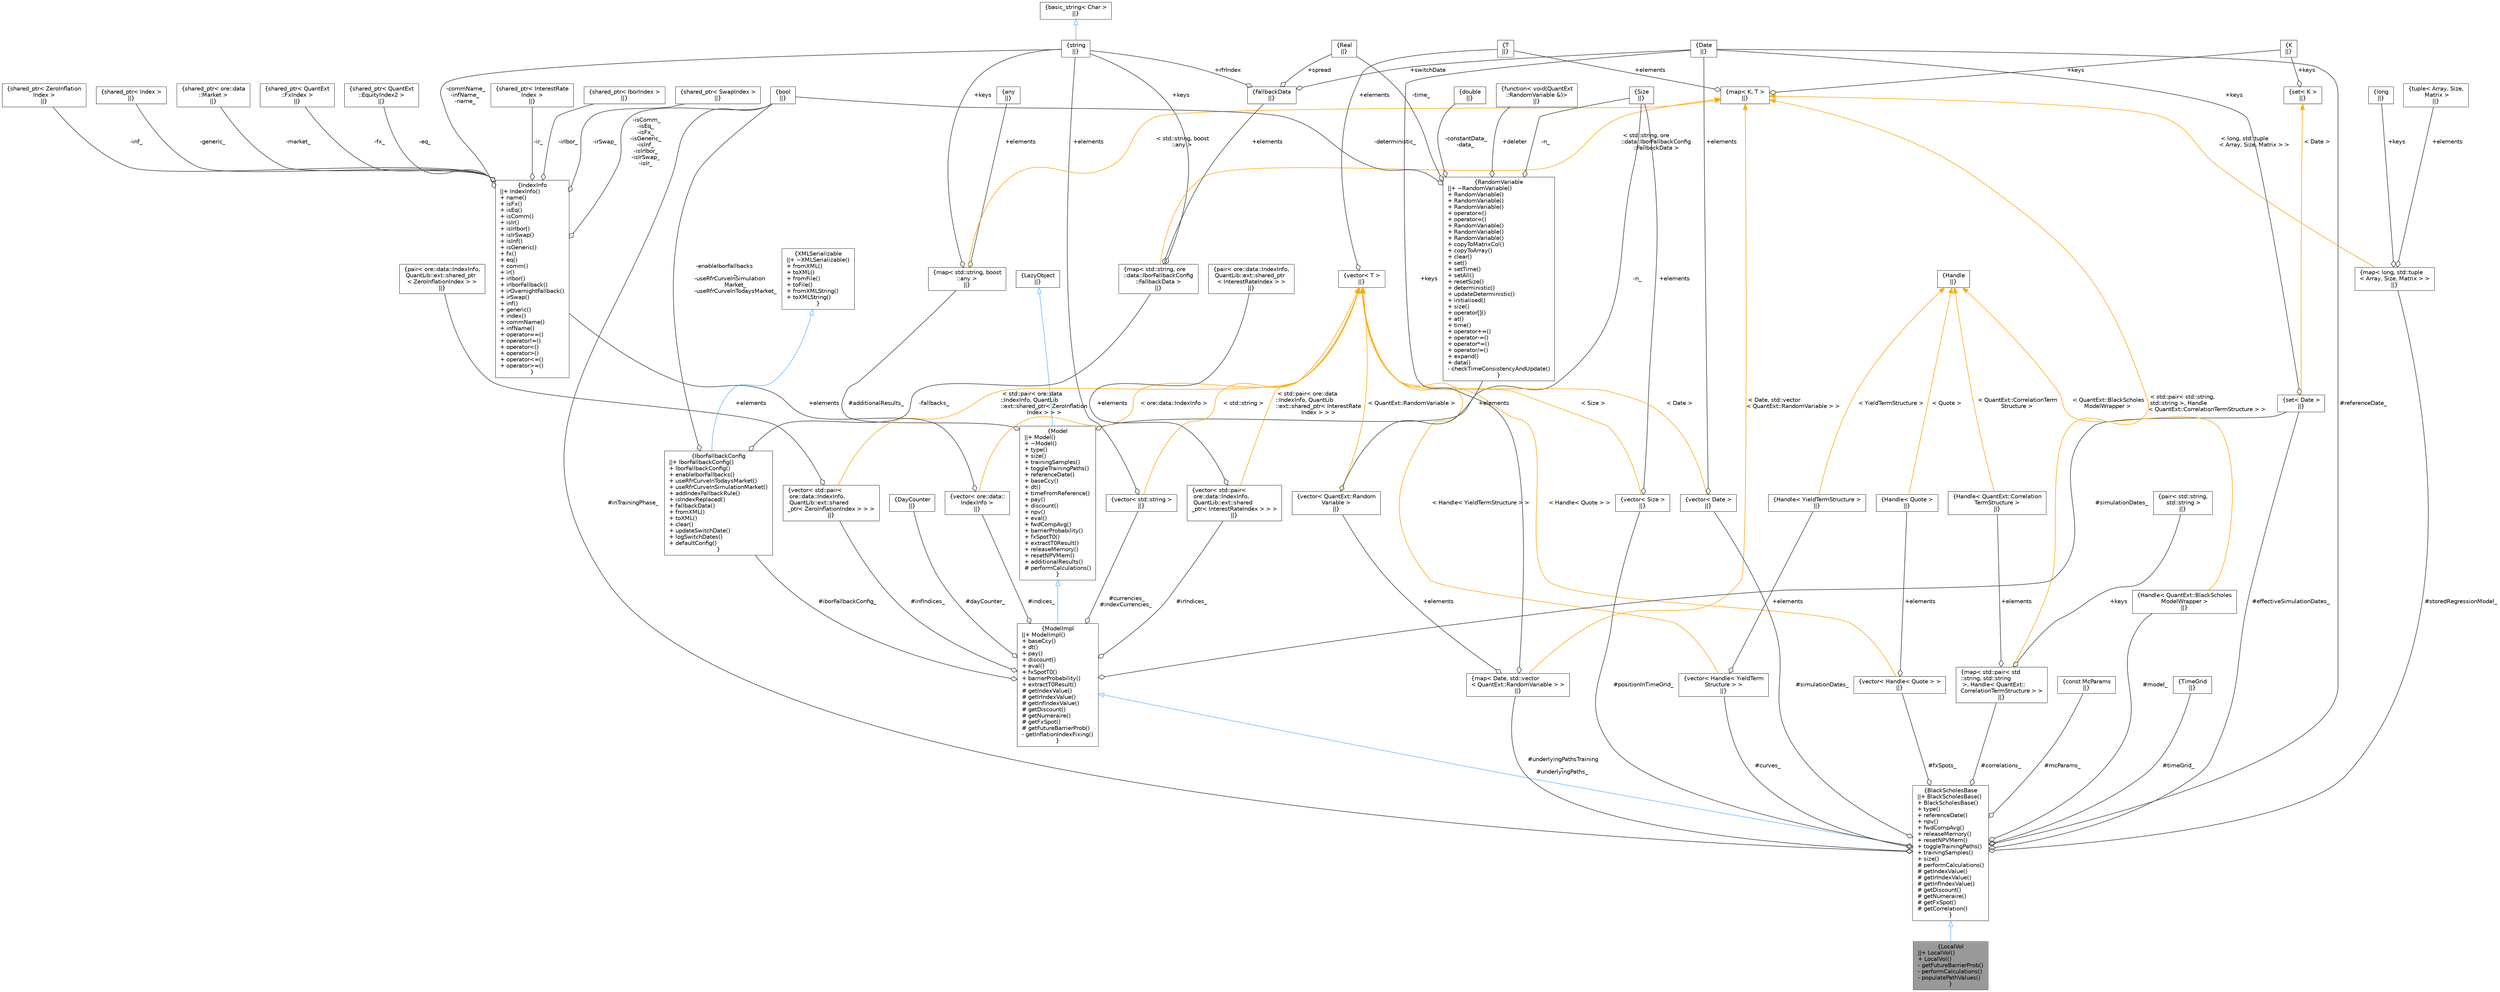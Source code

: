 digraph "LocalVol"
{
 // INTERACTIVE_SVG=YES
 // LATEX_PDF_SIZE
  bgcolor="transparent";
  edge [fontname=Helvetica,fontsize=10,labelfontname=Helvetica,labelfontsize=10];
  node [fontname=Helvetica,fontsize=10,shape=box,height=0.2,width=0.4];
  Node1 [label="{LocalVol\n||+ LocalVol()\l+ LocalVol()\l- getFutureBarrierProb()\l- performCalculations()\l- populatePathValues()\l}",height=0.2,width=0.4,color="gray40", fillcolor="grey60", style="filled", fontcolor="black",tooltip=" "];
  Node2 -> Node1 [dir="back",color="steelblue1",style="solid",arrowtail="onormal"];
  Node2 [label="{BlackScholesBase\n||+ BlackScholesBase()\l+ BlackScholesBase()\l+ type()\l+ referenceDate()\l+ npv()\l+ fwdCompAvg()\l+ releaseMemory()\l+ resetNPVMem()\l+ toggleTrainingPaths()\l+ trainingSamples()\l+ size()\l# performCalculations()\l# getIndexValue()\l# getIrIndexValue()\l# getInfIndexValue()\l# getDiscount()\l# getNumeraire()\l# getFxSpot()\l# getCorrelation()\l}",height=0.2,width=0.4,color="gray40", fillcolor="white", style="filled",URL="$classore_1_1data_1_1_black_scholes_base.html",tooltip=" "];
  Node3 -> Node2 [dir="back",color="steelblue1",style="solid",arrowtail="onormal"];
  Node3 [label="{ModelImpl\n||+ ModelImpl()\l+ baseCcy()\l+ dt()\l+ pay()\l+ discount()\l+ eval()\l+ fxSpotT0()\l+ barrierProbability()\l+ extractT0Result()\l# getIndexValue()\l# getIrIndexValue()\l# getInfIndexValue()\l# getDiscount()\l# getNumeraire()\l# getFxSpot()\l# getFutureBarrierProb()\l- getInflationIndexFixing()\l}",height=0.2,width=0.4,color="gray40", fillcolor="white", style="filled",URL="$classore_1_1data_1_1_model_impl.html",tooltip=" "];
  Node4 -> Node3 [dir="back",color="steelblue1",style="solid",arrowtail="onormal"];
  Node4 [label="{Model\n||+ Model()\l+ ~Model()\l+ type()\l+ size()\l+ trainingSamples()\l+ toggleTrainingPaths()\l+ referenceDate()\l+ baseCcy()\l+ dt()\l+ timeFromReference()\l+ pay()\l+ discount()\l+ npv()\l+ eval()\l+ fwdCompAvg()\l+ barrierProbability()\l+ fxSpotT0()\l+ extractT0Result()\l+ releaseMemory()\l+ resetNPVMem()\l+ additionalResults()\l# performCalculations()\l}",height=0.2,width=0.4,color="gray40", fillcolor="white", style="filled",URL="$classore_1_1data_1_1_model.html",tooltip=" "];
  Node5 -> Node4 [dir="back",color="steelblue1",style="solid",arrowtail="onormal"];
  Node5 [label="{LazyObject\n||}",height=0.2,width=0.4,color="gray40", fillcolor="white", style="filled",URL="$class_lazy_object.html",tooltip=" "];
  Node6 -> Node4 [color="grey25",style="solid",label=" #additionalResults_" ,arrowhead="odiamond"];
  Node6 [label="{map\< std::string, boost\l::any \>\n||}",height=0.2,width=0.4,color="gray40", fillcolor="white", style="filled",tooltip=" "];
  Node7 -> Node6 [color="grey25",style="solid",label=" +keys" ,arrowhead="odiamond"];
  Node7 [label="{string\n||}",height=0.2,width=0.4,color="gray40", fillcolor="white", style="filled",tooltip=" "];
  Node8 -> Node7 [dir="back",color="steelblue1",style="solid",arrowtail="onormal"];
  Node8 [label="{basic_string\< Char \>\n||}",height=0.2,width=0.4,color="gray40", fillcolor="white", style="filled",tooltip=" "];
  Node9 -> Node6 [color="grey25",style="solid",label=" +elements" ,arrowhead="odiamond"];
  Node9 [label="{any\n||}",height=0.2,width=0.4,color="gray40", fillcolor="white", style="filled",tooltip=" "];
  Node10 -> Node6 [dir="back",color="orange",style="solid",label=" \< std::string, boost\l::any \>" ];
  Node10 [label="{map\< K, T \>\n||}",height=0.2,width=0.4,color="gray40", fillcolor="white", style="filled",tooltip=" "];
  Node11 -> Node10 [color="grey25",style="solid",label=" +keys" ,arrowhead="odiamond"];
  Node11 [label="{K\n||}",height=0.2,width=0.4,color="gray40", fillcolor="white", style="filled",tooltip=" "];
  Node12 -> Node10 [color="grey25",style="solid",label=" +elements" ,arrowhead="odiamond"];
  Node12 [label="{T\n||}",height=0.2,width=0.4,color="gray40", fillcolor="white", style="filled",tooltip=" "];
  Node13 -> Node4 [color="grey25",style="solid",label=" -n_" ,arrowhead="odiamond"];
  Node13 [label="{Size\n||}",height=0.2,width=0.4,color="gray40", fillcolor="white", style="filled",tooltip=" "];
  Node14 -> Node3 [color="grey25",style="solid",label=" #dayCounter_" ,arrowhead="odiamond"];
  Node14 [label="{DayCounter\n||}",height=0.2,width=0.4,color="gray40", fillcolor="white", style="filled",tooltip=" "];
  Node15 -> Node3 [color="grey25",style="solid",label=" #currencies_\n#indexCurrencies_" ,arrowhead="odiamond"];
  Node15 [label="{vector\< std::string \>\n||}",height=0.2,width=0.4,color="gray40", fillcolor="white", style="filled",tooltip=" "];
  Node7 -> Node15 [color="grey25",style="solid",label=" +elements" ,arrowhead="odiamond"];
  Node16 -> Node15 [dir="back",color="orange",style="solid",label=" \< std::string \>" ];
  Node16 [label="{vector\< T \>\n||}",height=0.2,width=0.4,color="gray40", fillcolor="white", style="filled",tooltip=" "];
  Node12 -> Node16 [color="grey25",style="solid",label=" +elements" ,arrowhead="odiamond"];
  Node17 -> Node3 [color="grey25",style="solid",label=" #simulationDates_" ,arrowhead="odiamond"];
  Node17 [label="{set\< Date \>\n||}",height=0.2,width=0.4,color="gray40", fillcolor="white", style="filled",tooltip=" "];
  Node18 -> Node17 [color="grey25",style="solid",label=" +keys" ,arrowhead="odiamond"];
  Node18 [label="{Date\n||}",height=0.2,width=0.4,color="gray40", fillcolor="white", style="filled",tooltip=" "];
  Node19 -> Node17 [dir="back",color="orange",style="solid",label=" \< Date \>" ];
  Node19 [label="{set\< K \>\n||}",height=0.2,width=0.4,color="gray40", fillcolor="white", style="filled",tooltip=" "];
  Node11 -> Node19 [color="grey25",style="solid",label=" +keys" ,arrowhead="odiamond"];
  Node20 -> Node3 [color="grey25",style="solid",label=" #iborFallbackConfig_" ,arrowhead="odiamond"];
  Node20 [label="{IborFallbackConfig\n||+ IborFallbackConfig()\l+ IborFallbackConfig()\l+ enableIborFallbacks()\l+ useRfrCurveInTodaysMarket()\l+ useRfrCurveInSimulationMarket()\l+ addIndexFallbackRule()\l+ isIndexReplaced()\l+ fallbackData()\l+ fromXML()\l+ toXML()\l+ clear()\l+ updateSwitchDate()\l+ logSwitchDates()\l+ defaultConfig()\l}",height=0.2,width=0.4,color="gray40", fillcolor="white", style="filled",URL="$classore_1_1data_1_1_ibor_fallback_config.html",tooltip=" "];
  Node21 -> Node20 [dir="back",color="steelblue1",style="solid",arrowtail="onormal"];
  Node21 [label="{XMLSerializable\n||+ ~XMLSerializable()\l+ fromXML()\l+ toXML()\l+ fromFile()\l+ toFile()\l+ fromXMLString()\l+ toXMLString()\l}",height=0.2,width=0.4,color="gray40", fillcolor="white", style="filled",URL="$classore_1_1data_1_1_x_m_l_serializable.html",tooltip="Base class for all serializable classes."];
  Node22 -> Node20 [color="grey25",style="solid",label=" -enableIborFallbacks\l_\n-useRfrCurveInSimulation\lMarket_\n-useRfrCurveInTodaysMarket_" ,arrowhead="odiamond"];
  Node22 [label="{bool\n||}",height=0.2,width=0.4,color="gray40", fillcolor="white", style="filled",URL="$classbool.html",tooltip=" "];
  Node23 -> Node20 [color="grey25",style="solid",label=" -fallbacks_" ,arrowhead="odiamond"];
  Node23 [label="{map\< std::string, ore\l::data::IborFallbackConfig\l::FallbackData \>\n||}",height=0.2,width=0.4,color="gray40", fillcolor="white", style="filled",tooltip=" "];
  Node7 -> Node23 [color="grey25",style="solid",label=" +keys" ,arrowhead="odiamond"];
  Node24 -> Node23 [color="grey25",style="solid",label=" +elements" ,arrowhead="odiamond"];
  Node24 [label="{FallbackData\n||}",height=0.2,width=0.4,color="gray40", fillcolor="white", style="filled",URL="$structore_1_1data_1_1_ibor_fallback_config_1_1_fallback_data.html",tooltip=" "];
  Node7 -> Node24 [color="grey25",style="solid",label=" +rfrIndex" ,arrowhead="odiamond"];
  Node25 -> Node24 [color="grey25",style="solid",label=" +spread" ,arrowhead="odiamond"];
  Node25 [label="{Real\n||}",height=0.2,width=0.4,color="gray40", fillcolor="white", style="filled",tooltip=" "];
  Node18 -> Node24 [color="grey25",style="solid",label=" +switchDate" ,arrowhead="odiamond"];
  Node10 -> Node23 [dir="back",color="orange",style="solid",label=" \< std::string, ore\l::data::IborFallbackConfig\l::FallbackData \>" ];
  Node26 -> Node3 [color="grey25",style="solid",label=" #irIndices_" ,arrowhead="odiamond"];
  Node26 [label="{vector\< std::pair\<\l ore::data::IndexInfo,\l QuantLib::ext::shared\l_ptr\< InterestRateIndex \> \> \>\n||}",height=0.2,width=0.4,color="gray40", fillcolor="white", style="filled",tooltip=" "];
  Node27 -> Node26 [color="grey25",style="solid",label=" +elements" ,arrowhead="odiamond"];
  Node27 [label="{pair\< ore::data::IndexInfo,\l QuantLib::ext::shared_ptr\l\< InterestRateIndex \> \>\n||}",height=0.2,width=0.4,color="gray40", fillcolor="white", style="filled",tooltip=" "];
  Node16 -> Node26 [dir="back",color="orange",style="solid",label=" \< std::pair\< ore::data\l::IndexInfo, QuantLib\l::ext::shared_ptr\< InterestRate\lIndex \> \> \>" ];
  Node28 -> Node3 [color="grey25",style="solid",label=" #infIndices_" ,arrowhead="odiamond"];
  Node28 [label="{vector\< std::pair\<\l ore::data::IndexInfo,\l QuantLib::ext::shared\l_ptr\< ZeroInflationIndex \> \> \>\n||}",height=0.2,width=0.4,color="gray40", fillcolor="white", style="filled",tooltip=" "];
  Node29 -> Node28 [color="grey25",style="solid",label=" +elements" ,arrowhead="odiamond"];
  Node29 [label="{pair\< ore::data::IndexInfo,\l QuantLib::ext::shared_ptr\l\< ZeroInflationIndex \> \>\n||}",height=0.2,width=0.4,color="gray40", fillcolor="white", style="filled",tooltip=" "];
  Node16 -> Node28 [dir="back",color="orange",style="solid",label=" \< std::pair\< ore::data\l::IndexInfo, QuantLib\l::ext::shared_ptr\< ZeroInflation\lIndex \> \> \>" ];
  Node30 -> Node3 [color="grey25",style="solid",label=" #indices_" ,arrowhead="odiamond"];
  Node30 [label="{vector\< ore::data::\lIndexInfo \>\n||}",height=0.2,width=0.4,color="gray40", fillcolor="white", style="filled",tooltip=" "];
  Node31 -> Node30 [color="grey25",style="solid",label=" +elements" ,arrowhead="odiamond"];
  Node31 [label="{IndexInfo\n||+ IndexInfo()\l+ name()\l+ isFx()\l+ isEq()\l+ isComm()\l+ isIr()\l+ isIrIbor()\l+ isIrSwap()\l+ isInf()\l+ isGeneric()\l+ fx()\l+ eq()\l+ comm()\l+ ir()\l+ irIbor()\l+ irIborFallback()\l+ irOvernightFallback()\l+ irSwap()\l+ inf()\l+ generic()\l+ index()\l+ commName()\l+ infName()\l+ operator==()\l+ operator!=()\l+ operator\<()\l+ operator\>()\l+ operator\<=()\l+ operator\>=()\l}",height=0.2,width=0.4,color="gray40", fillcolor="white", style="filled",URL="$classore_1_1data_1_1_index_info.html",tooltip=" "];
  Node7 -> Node31 [color="grey25",style="solid",label=" -commName_\n-infName_\n-name_" ,arrowhead="odiamond"];
  Node32 -> Node31 [color="grey25",style="solid",label=" -market_" ,arrowhead="odiamond"];
  Node32 [label="{shared_ptr\< ore::data\l::Market \>\n||}",height=0.2,width=0.4,color="gray40", fillcolor="white", style="filled",tooltip=" "];
  Node22 -> Node31 [color="grey25",style="solid",label=" -isComm_\n-isEq_\n-isFx_\n-isGeneric_\n-isInf_\n-isIrIbor_\n-isIrSwap_\n-isIr_" ,arrowhead="odiamond"];
  Node33 -> Node31 [color="grey25",style="solid",label=" -fx_" ,arrowhead="odiamond"];
  Node33 [label="{shared_ptr\< QuantExt\l::FxIndex \>\n||}",height=0.2,width=0.4,color="gray40", fillcolor="white", style="filled",tooltip=" "];
  Node34 -> Node31 [color="grey25",style="solid",label=" -eq_" ,arrowhead="odiamond"];
  Node34 [label="{shared_ptr\< QuantExt\l::EquityIndex2 \>\n||}",height=0.2,width=0.4,color="gray40", fillcolor="white", style="filled",tooltip=" "];
  Node35 -> Node31 [color="grey25",style="solid",label=" -ir_" ,arrowhead="odiamond"];
  Node35 [label="{shared_ptr\< InterestRate\lIndex \>\n||}",height=0.2,width=0.4,color="gray40", fillcolor="white", style="filled",tooltip=" "];
  Node36 -> Node31 [color="grey25",style="solid",label=" -irIbor_" ,arrowhead="odiamond"];
  Node36 [label="{shared_ptr\< IborIndex \>\n||}",height=0.2,width=0.4,color="gray40", fillcolor="white", style="filled",tooltip=" "];
  Node37 -> Node31 [color="grey25",style="solid",label=" -irSwap_" ,arrowhead="odiamond"];
  Node37 [label="{shared_ptr\< SwapIndex \>\n||}",height=0.2,width=0.4,color="gray40", fillcolor="white", style="filled",tooltip=" "];
  Node38 -> Node31 [color="grey25",style="solid",label=" -inf_" ,arrowhead="odiamond"];
  Node38 [label="{shared_ptr\< ZeroInflation\lIndex \>\n||}",height=0.2,width=0.4,color="gray40", fillcolor="white", style="filled",tooltip=" "];
  Node39 -> Node31 [color="grey25",style="solid",label=" -generic_" ,arrowhead="odiamond"];
  Node39 [label="{shared_ptr\< Index \>\n||}",height=0.2,width=0.4,color="gray40", fillcolor="white", style="filled",tooltip=" "];
  Node16 -> Node30 [dir="back",color="orange",style="solid",label=" \< ore::data::IndexInfo \>" ];
  Node40 -> Node2 [color="grey25",style="solid",label=" #curves_" ,arrowhead="odiamond"];
  Node40 [label="{vector\< Handle\< YieldTerm\lStructure \> \>\n||}",height=0.2,width=0.4,color="gray40", fillcolor="white", style="filled",tooltip=" "];
  Node41 -> Node40 [color="grey25",style="solid",label=" +elements" ,arrowhead="odiamond"];
  Node41 [label="{Handle\< YieldTermStructure \>\n||}",height=0.2,width=0.4,color="gray40", fillcolor="white", style="filled",tooltip=" "];
  Node42 -> Node41 [dir="back",color="orange",style="solid",label=" \< YieldTermStructure \>" ];
  Node42 [label="{Handle\n||}",height=0.2,width=0.4,color="gray40", fillcolor="white", style="filled",tooltip=" "];
  Node16 -> Node40 [dir="back",color="orange",style="solid",label=" \< Handle\< YieldTermStructure \> \>" ];
  Node43 -> Node2 [color="grey25",style="solid",label=" #fxSpots_" ,arrowhead="odiamond"];
  Node43 [label="{vector\< Handle\< Quote \> \>\n||}",height=0.2,width=0.4,color="gray40", fillcolor="white", style="filled",tooltip=" "];
  Node44 -> Node43 [color="grey25",style="solid",label=" +elements" ,arrowhead="odiamond"];
  Node44 [label="{Handle\< Quote \>\n||}",height=0.2,width=0.4,color="gray40", fillcolor="white", style="filled",tooltip=" "];
  Node42 -> Node44 [dir="back",color="orange",style="solid",label=" \< Quote \>" ];
  Node16 -> Node43 [dir="back",color="orange",style="solid",label=" \< Handle\< Quote \> \>" ];
  Node45 -> Node2 [color="grey25",style="solid",label=" #model_" ,arrowhead="odiamond"];
  Node45 [label="{Handle\< QuantExt::BlackScholes\lModelWrapper \>\n||}",height=0.2,width=0.4,color="gray40", fillcolor="white", style="filled",tooltip=" "];
  Node42 -> Node45 [dir="back",color="orange",style="solid",label=" \< QuantExt::BlackScholes\lModelWrapper \>" ];
  Node46 -> Node2 [color="grey25",style="solid",label=" #correlations_" ,arrowhead="odiamond"];
  Node46 [label="{map\< std::pair\< std\l::string, std::string\l \>, Handle\< QuantExt::\lCorrelationTermStructure \> \>\n||}",height=0.2,width=0.4,color="gray40", fillcolor="white", style="filled",tooltip=" "];
  Node47 -> Node46 [color="grey25",style="solid",label=" +keys" ,arrowhead="odiamond"];
  Node47 [label="{pair\< std::string,\l std::string \>\n||}",height=0.2,width=0.4,color="gray40", fillcolor="white", style="filled",tooltip=" "];
  Node48 -> Node46 [color="grey25",style="solid",label=" +elements" ,arrowhead="odiamond"];
  Node48 [label="{Handle\< QuantExt::Correlation\lTermStructure \>\n||}",height=0.2,width=0.4,color="gray40", fillcolor="white", style="filled",tooltip=" "];
  Node42 -> Node48 [dir="back",color="orange",style="solid",label=" \< QuantExt::CorrelationTerm\lStructure \>" ];
  Node10 -> Node46 [dir="back",color="orange",style="solid",label=" \< std::pair\< std::string,\l std::string \>, Handle\l\< QuantExt::CorrelationTermStructure \> \>" ];
  Node49 -> Node2 [color="grey25",style="solid",label=" #mcParams_" ,arrowhead="odiamond"];
  Node49 [label="{const McParams\n||}",height=0.2,width=0.4,color="gray40", fillcolor="white", style="filled",tooltip=" "];
  Node50 -> Node2 [color="grey25",style="solid",label=" #simulationDates_" ,arrowhead="odiamond"];
  Node50 [label="{vector\< Date \>\n||}",height=0.2,width=0.4,color="gray40", fillcolor="white", style="filled",tooltip=" "];
  Node18 -> Node50 [color="grey25",style="solid",label=" +elements" ,arrowhead="odiamond"];
  Node16 -> Node50 [dir="back",color="orange",style="solid",label=" \< Date \>" ];
  Node18 -> Node2 [color="grey25",style="solid",label=" #referenceDate_" ,arrowhead="odiamond"];
  Node17 -> Node2 [color="grey25",style="solid",label=" #effectiveSimulationDates_" ,arrowhead="odiamond"];
  Node51 -> Node2 [color="grey25",style="solid",label=" #timeGrid_" ,arrowhead="odiamond"];
  Node51 [label="{TimeGrid\n||}",height=0.2,width=0.4,color="gray40", fillcolor="white", style="filled",tooltip=" "];
  Node52 -> Node2 [color="grey25",style="solid",label=" #positionInTimeGrid_" ,arrowhead="odiamond"];
  Node52 [label="{vector\< Size \>\n||}",height=0.2,width=0.4,color="gray40", fillcolor="white", style="filled",tooltip=" "];
  Node13 -> Node52 [color="grey25",style="solid",label=" +elements" ,arrowhead="odiamond"];
  Node16 -> Node52 [dir="back",color="orange",style="solid",label=" \< Size \>" ];
  Node53 -> Node2 [color="grey25",style="solid",label=" #underlyingPathsTraining\l_\n#underlyingPaths_" ,arrowhead="odiamond"];
  Node53 [label="{map\< Date, std::vector\l\< QuantExt::RandomVariable \> \>\n||}",height=0.2,width=0.4,color="gray40", fillcolor="white", style="filled",tooltip=" "];
  Node18 -> Node53 [color="grey25",style="solid",label=" +keys" ,arrowhead="odiamond"];
  Node54 -> Node53 [color="grey25",style="solid",label=" +elements" ,arrowhead="odiamond"];
  Node54 [label="{vector\< QuantExt::Random\lVariable \>\n||}",height=0.2,width=0.4,color="gray40", fillcolor="white", style="filled",tooltip=" "];
  Node55 -> Node54 [color="grey25",style="solid",label=" +elements" ,arrowhead="odiamond"];
  Node55 [label="{RandomVariable\n||+ ~RandomVariable()\l+ RandomVariable()\l+ RandomVariable()\l+ RandomVariable()\l+ operator=()\l+ operator=()\l+ RandomVariable()\l+ RandomVariable()\l+ RandomVariable()\l+ copyToMatrixCol()\l+ copyToArray()\l+ clear()\l+ set()\l+ setTime()\l+ setAll()\l+ resetSize()\l+ deterministic()\l+ updateDeterministic()\l+ initialised()\l+ size()\l+ operator[]()\l+ at()\l+ time()\l+ operator+=()\l+ operator-=()\l+ operator*=()\l+ operator/=()\l+ expand()\l+ data()\l- checkTimeConsistencyAndUpdate()\l}",height=0.2,width=0.4,color="gray40", fillcolor="white", style="filled",URL="C:/dev/ORE/documentation/QuantExt/doc/quantext.tag$struct_quant_ext_1_1_random_variable.html",tooltip=" "];
  Node56 -> Node55 [color="grey25",style="solid",label=" +deleter" ,arrowhead="odiamond"];
  Node56 [label="{function\< void(QuantExt\l::RandomVariable &)\>\n||}",height=0.2,width=0.4,color="gray40", fillcolor="white", style="filled",tooltip=" "];
  Node13 -> Node55 [color="grey25",style="solid",label=" -n_" ,arrowhead="odiamond"];
  Node57 -> Node55 [color="grey25",style="solid",label=" -constantData_\n-data_" ,arrowhead="odiamond"];
  Node57 [label="{double\n||}",height=0.2,width=0.4,color="gray40", fillcolor="white", style="filled",tooltip=" "];
  Node22 -> Node55 [color="grey25",style="solid",label=" -deterministic_" ,arrowhead="odiamond"];
  Node25 -> Node55 [color="grey25",style="solid",label=" -time_" ,arrowhead="odiamond"];
  Node16 -> Node54 [dir="back",color="orange",style="solid",label=" \< QuantExt::RandomVariable \>" ];
  Node10 -> Node53 [dir="back",color="orange",style="solid",label=" \< Date, std::vector\l\< QuantExt::RandomVariable \> \>" ];
  Node22 -> Node2 [color="grey25",style="solid",label=" #inTrainingPhase_" ,arrowhead="odiamond"];
  Node58 -> Node2 [color="grey25",style="solid",label=" #storedRegressionModel_" ,arrowhead="odiamond"];
  Node58 [label="{map\< long, std::tuple\l\< Array, Size, Matrix \> \>\n||}",height=0.2,width=0.4,color="gray40", fillcolor="white", style="filled",tooltip=" "];
  Node59 -> Node58 [color="grey25",style="solid",label=" +keys" ,arrowhead="odiamond"];
  Node59 [label="{long\n||}",height=0.2,width=0.4,color="gray40", fillcolor="white", style="filled",tooltip=" "];
  Node60 -> Node58 [color="grey25",style="solid",label=" +elements" ,arrowhead="odiamond"];
  Node60 [label="{tuple\< Array, Size,\l Matrix \>\n||}",height=0.2,width=0.4,color="gray40", fillcolor="white", style="filled",tooltip=" "];
  Node10 -> Node58 [dir="back",color="orange",style="solid",label=" \< long, std::tuple\l\< Array, Size, Matrix \> \>" ];
}
